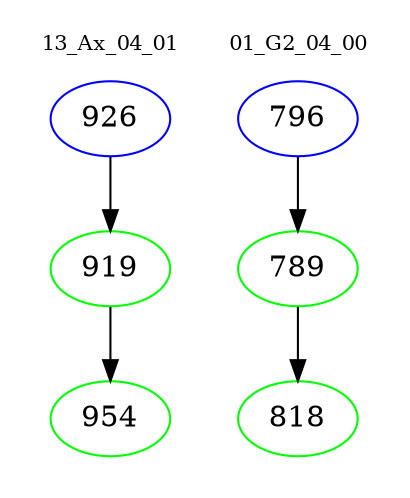digraph{
subgraph cluster_0 {
color = white
label = "13_Ax_04_01";
fontsize=10;
T0_926 [label="926", color="blue"]
T0_926 -> T0_919 [color="black"]
T0_919 [label="919", color="green"]
T0_919 -> T0_954 [color="black"]
T0_954 [label="954", color="green"]
}
subgraph cluster_1 {
color = white
label = "01_G2_04_00";
fontsize=10;
T1_796 [label="796", color="blue"]
T1_796 -> T1_789 [color="black"]
T1_789 [label="789", color="green"]
T1_789 -> T1_818 [color="black"]
T1_818 [label="818", color="green"]
}
}
